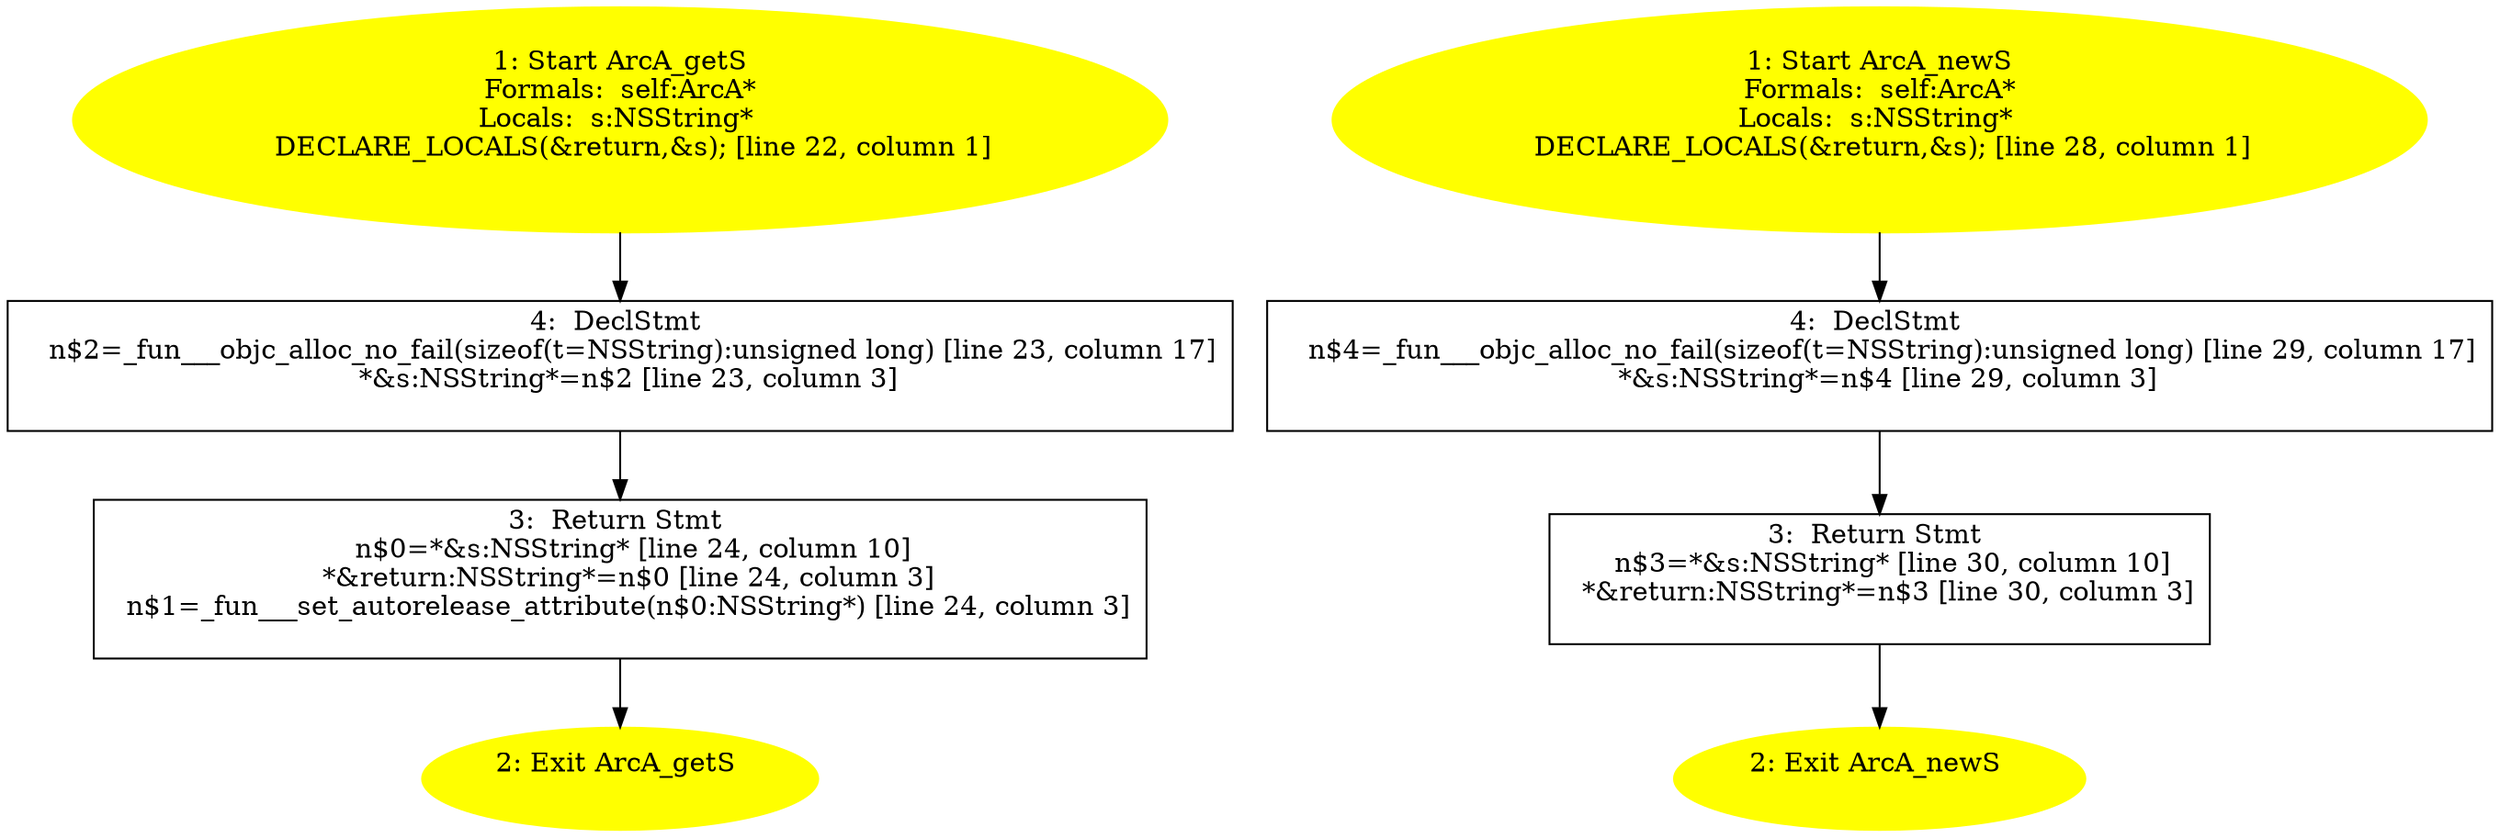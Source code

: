 /* @generated */
digraph iCFG {
"getS#ArcA#instance.a6d142da8215d5903690f8a054289ac7_1" [label="1: Start ArcA_getS\nFormals:  self:ArcA*\nLocals:  s:NSString* \n   DECLARE_LOCALS(&return,&s); [line 22, column 1]\n " color=yellow style=filled]
	

	 "getS#ArcA#instance.a6d142da8215d5903690f8a054289ac7_1" -> "getS#ArcA#instance.a6d142da8215d5903690f8a054289ac7_4" ;
"getS#ArcA#instance.a6d142da8215d5903690f8a054289ac7_2" [label="2: Exit ArcA_getS \n  " color=yellow style=filled]
	

"getS#ArcA#instance.a6d142da8215d5903690f8a054289ac7_3" [label="3:  Return Stmt \n   n$0=*&s:NSString* [line 24, column 10]\n  *&return:NSString*=n$0 [line 24, column 3]\n  n$1=_fun___set_autorelease_attribute(n$0:NSString*) [line 24, column 3]\n " shape="box"]
	

	 "getS#ArcA#instance.a6d142da8215d5903690f8a054289ac7_3" -> "getS#ArcA#instance.a6d142da8215d5903690f8a054289ac7_2" ;
"getS#ArcA#instance.a6d142da8215d5903690f8a054289ac7_4" [label="4:  DeclStmt \n   n$2=_fun___objc_alloc_no_fail(sizeof(t=NSString):unsigned long) [line 23, column 17]\n  *&s:NSString*=n$2 [line 23, column 3]\n " shape="box"]
	

	 "getS#ArcA#instance.a6d142da8215d5903690f8a054289ac7_4" -> "getS#ArcA#instance.a6d142da8215d5903690f8a054289ac7_3" ;
"newS#ArcA#instance.9d1f2aa4ea1ccfd32c1438724cfc19ba_1" [label="1: Start ArcA_newS\nFormals:  self:ArcA*\nLocals:  s:NSString* \n   DECLARE_LOCALS(&return,&s); [line 28, column 1]\n " color=yellow style=filled]
	

	 "newS#ArcA#instance.9d1f2aa4ea1ccfd32c1438724cfc19ba_1" -> "newS#ArcA#instance.9d1f2aa4ea1ccfd32c1438724cfc19ba_4" ;
"newS#ArcA#instance.9d1f2aa4ea1ccfd32c1438724cfc19ba_2" [label="2: Exit ArcA_newS \n  " color=yellow style=filled]
	

"newS#ArcA#instance.9d1f2aa4ea1ccfd32c1438724cfc19ba_3" [label="3:  Return Stmt \n   n$3=*&s:NSString* [line 30, column 10]\n  *&return:NSString*=n$3 [line 30, column 3]\n " shape="box"]
	

	 "newS#ArcA#instance.9d1f2aa4ea1ccfd32c1438724cfc19ba_3" -> "newS#ArcA#instance.9d1f2aa4ea1ccfd32c1438724cfc19ba_2" ;
"newS#ArcA#instance.9d1f2aa4ea1ccfd32c1438724cfc19ba_4" [label="4:  DeclStmt \n   n$4=_fun___objc_alloc_no_fail(sizeof(t=NSString):unsigned long) [line 29, column 17]\n  *&s:NSString*=n$4 [line 29, column 3]\n " shape="box"]
	

	 "newS#ArcA#instance.9d1f2aa4ea1ccfd32c1438724cfc19ba_4" -> "newS#ArcA#instance.9d1f2aa4ea1ccfd32c1438724cfc19ba_3" ;
}
